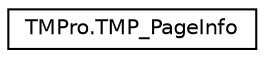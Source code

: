 digraph "Graphical Class Hierarchy"
{
 // LATEX_PDF_SIZE
  edge [fontname="Helvetica",fontsize="10",labelfontname="Helvetica",labelfontsize="10"];
  node [fontname="Helvetica",fontsize="10",shape=record];
  rankdir="LR";
  Node0 [label="TMPro.TMP_PageInfo",height=0.2,width=0.4,color="black", fillcolor="white", style="filled",URL="$struct_t_m_pro_1_1_t_m_p___page_info.html",tooltip=" "];
}
